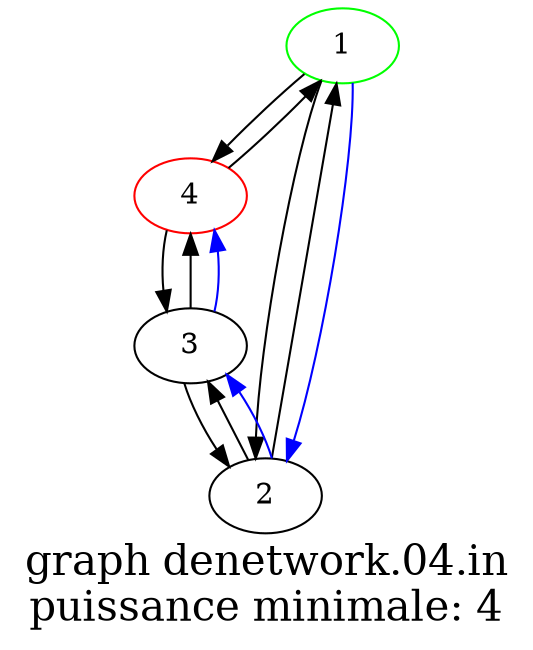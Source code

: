 digraph G {
	1 [color=green]
	4 [color=red]
	1 -> 4
	1 -> 2
	2 -> 3
	2 -> 1
	3 -> 2
	3 -> 4
	4 -> 3
	4 -> 1
	1 -> 2 [color=blue]
	2 -> 3 [color=blue]
	3 -> 4 [color=blue]
	label="graph denetwork.04.in
puissance minimale: 4"
	fontsize=20
}

